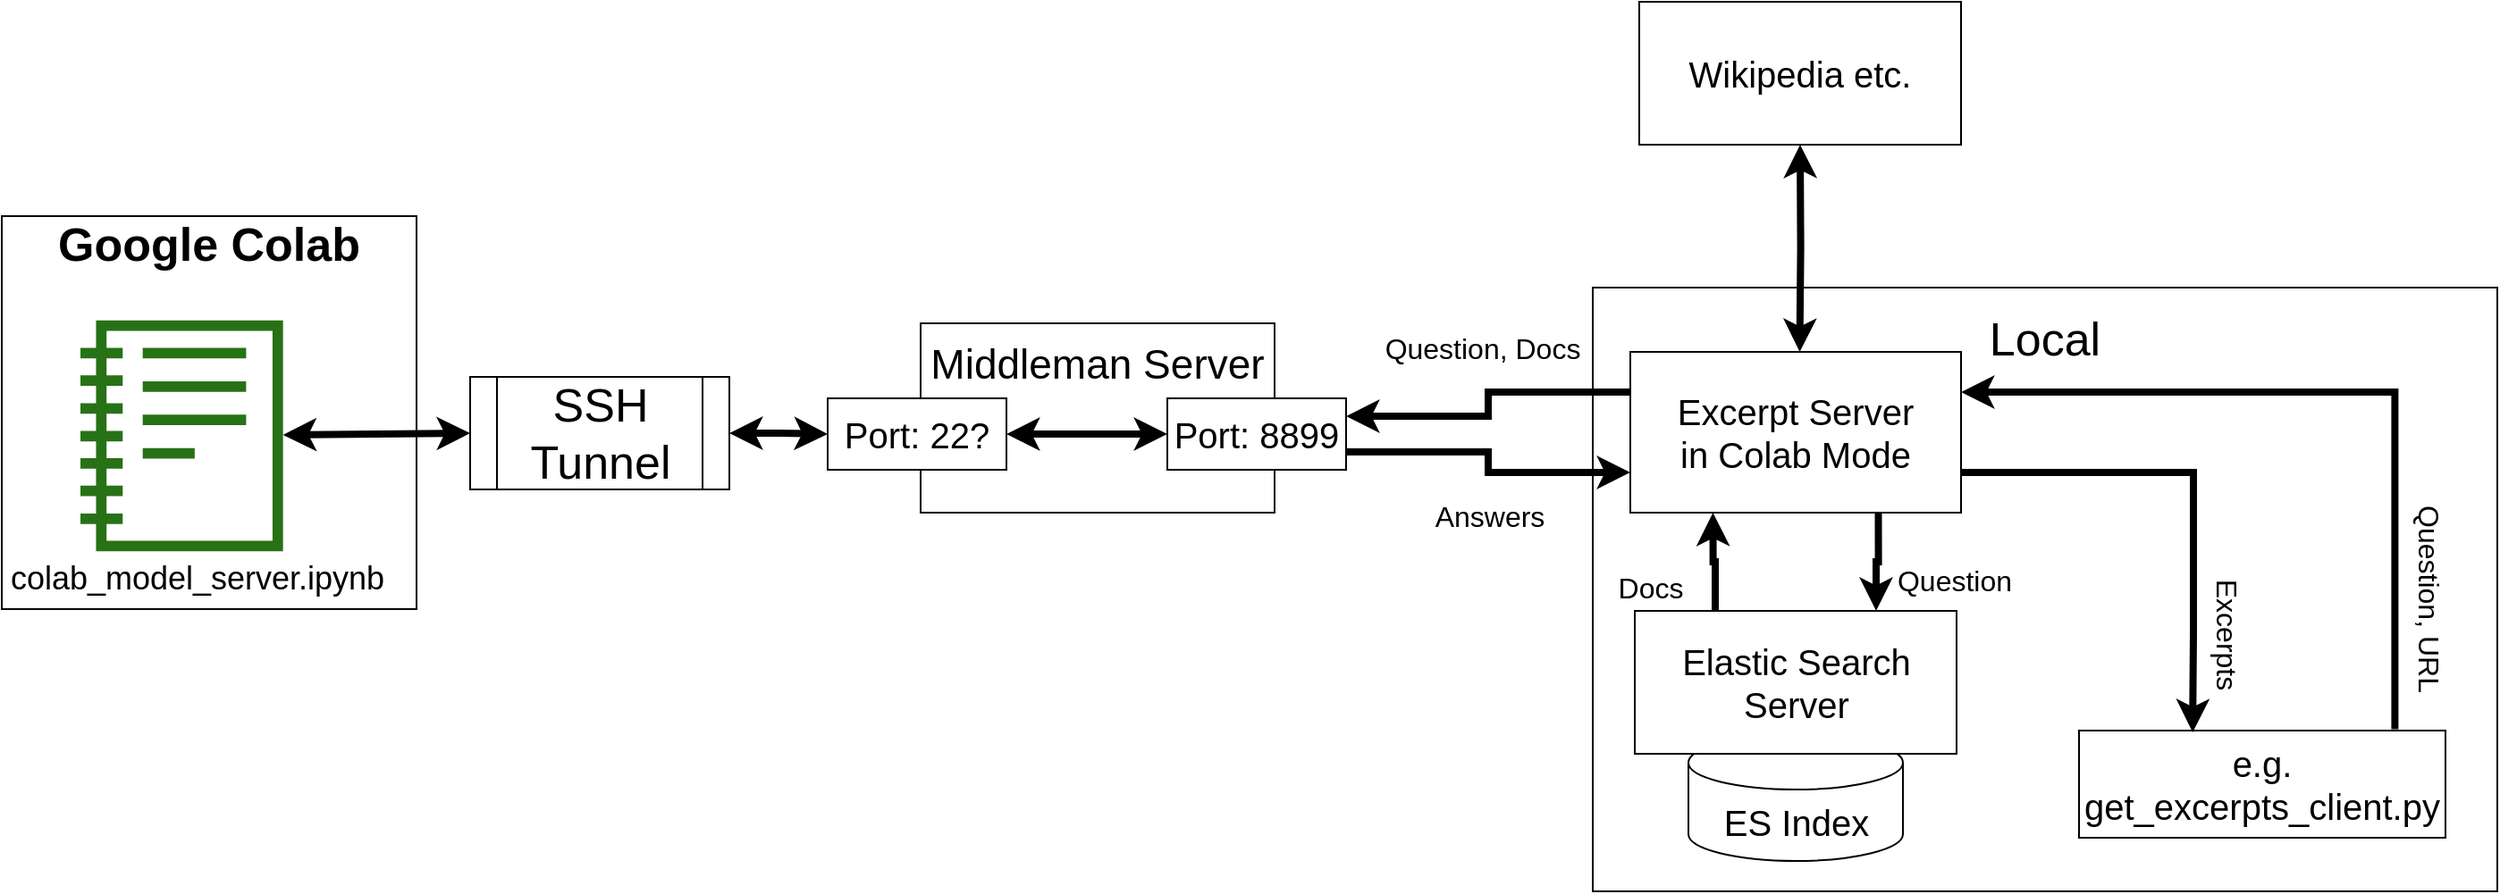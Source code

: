 <mxfile version="13.7.3" type="device"><diagram id="5O3OfccL3fVouuj84rjx" name="Page-1"><mxGraphModel dx="2174" dy="2438" grid="1" gridSize="2" guides="1" tooltips="1" connect="1" arrows="1" fold="1" page="1" pageScale="1" pageWidth="850" pageHeight="1100" math="0" shadow="0"><root><mxCell id="0"/><mxCell id="1" parent="0"/><mxCell id="JvnmTBG_aBn3eZP1Jadz-17" value="Local&lt;br&gt;&lt;br&gt;&lt;br&gt;&lt;br&gt;&lt;br&gt;&lt;br&gt;&lt;br&gt;&lt;br&gt;&lt;br&gt;&lt;br&gt;" style="rounded=0;whiteSpace=wrap;html=1;fontSize=26;" vertex="1" parent="1"><mxGeometry x="1044" y="58" width="506" height="338" as="geometry"/></mxCell><mxCell id="JvnmTBG_aBn3eZP1Jadz-2" value="&lt;span style=&quot;font-size: 26px ; font-weight: 700&quot;&gt;Google Colab&lt;br&gt;&lt;br&gt;&lt;br&gt;&lt;br&gt;&lt;br&gt;&lt;br&gt;&lt;br&gt;&lt;/span&gt;" style="rounded=0;whiteSpace=wrap;html=1;" vertex="1" parent="1"><mxGeometry x="154" y="18" width="232" height="220" as="geometry"/></mxCell><mxCell id="JvnmTBG_aBn3eZP1Jadz-1" value="" style="outlineConnect=0;fontColor=#232F3E;gradientColor=none;fillColor=#277116;strokeColor=none;dashed=0;verticalLabelPosition=bottom;verticalAlign=top;align=center;html=1;fontSize=12;fontStyle=0;aspect=fixed;pointerEvents=1;shape=mxgraph.aws4.notebook;" vertex="1" parent="1"><mxGeometry x="198" y="76" width="113.33" height="130" as="geometry"/></mxCell><mxCell id="JvnmTBG_aBn3eZP1Jadz-4" value="colab_model_server.ipynb&lt;br style=&quot;font-size: 18px;&quot;&gt;" style="text;html=1;align=center;verticalAlign=middle;resizable=0;points=[];autosize=1;fontSize=18;" vertex="1" parent="1"><mxGeometry x="153" y="206" width="220" height="30" as="geometry"/></mxCell><mxCell id="JvnmTBG_aBn3eZP1Jadz-5" value="&lt;font style=&quot;font-size: 23px&quot;&gt;Middleman Server&lt;/font&gt;&lt;br&gt;&lt;br&gt;&lt;br&gt;" style="rounded=0;whiteSpace=wrap;html=1;fontSize=26;" vertex="1" parent="1"><mxGeometry x="668" y="78" width="198" height="106" as="geometry"/></mxCell><mxCell id="JvnmTBG_aBn3eZP1Jadz-8" value="ES Index" style="shape=cylinder3;whiteSpace=wrap;html=1;boundedLbl=1;backgroundOutline=1;size=15;fontSize=20;" vertex="1" parent="1"><mxGeometry x="1097.5" y="309" width="120" height="70" as="geometry"/></mxCell><mxCell id="JvnmTBG_aBn3eZP1Jadz-30" style="edgeStyle=orthogonalEdgeStyle;rounded=0;orthogonalLoop=1;jettySize=auto;html=1;exitX=0.25;exitY=0;exitDx=0;exitDy=0;entryX=0.25;entryY=1;entryDx=0;entryDy=0;startArrow=none;startFill=0;strokeWidth=4;fontSize=23;" edge="1" parent="1" source="JvnmTBG_aBn3eZP1Jadz-9" target="JvnmTBG_aBn3eZP1Jadz-10"><mxGeometry relative="1" as="geometry"/></mxCell><mxCell id="JvnmTBG_aBn3eZP1Jadz-9" value="Elastic Search Server" style="rounded=0;whiteSpace=wrap;html=1;fontSize=20;" vertex="1" parent="1"><mxGeometry x="1067.5" y="239" width="180" height="80" as="geometry"/></mxCell><mxCell id="JvnmTBG_aBn3eZP1Jadz-29" style="edgeStyle=orthogonalEdgeStyle;rounded=0;orthogonalLoop=1;jettySize=auto;html=1;exitX=0.75;exitY=1;exitDx=0;exitDy=0;entryX=0.75;entryY=0;entryDx=0;entryDy=0;startArrow=none;startFill=0;strokeWidth=4;fontSize=23;" edge="1" parent="1" source="JvnmTBG_aBn3eZP1Jadz-10" target="JvnmTBG_aBn3eZP1Jadz-9"><mxGeometry relative="1" as="geometry"/></mxCell><mxCell id="JvnmTBG_aBn3eZP1Jadz-33" style="edgeStyle=orthogonalEdgeStyle;rounded=0;orthogonalLoop=1;jettySize=auto;html=1;exitX=0;exitY=0.25;exitDx=0;exitDy=0;entryX=1;entryY=0.25;entryDx=0;entryDy=0;startArrow=none;startFill=0;strokeWidth=4;fontSize=23;" edge="1" parent="1" source="JvnmTBG_aBn3eZP1Jadz-10" target="JvnmTBG_aBn3eZP1Jadz-23"><mxGeometry relative="1" as="geometry"/></mxCell><mxCell id="JvnmTBG_aBn3eZP1Jadz-39" style="edgeStyle=orthogonalEdgeStyle;rounded=0;orthogonalLoop=1;jettySize=auto;html=1;exitX=0.75;exitY=0;exitDx=0;exitDy=0;entryX=0.5;entryY=1;entryDx=0;entryDy=0;startArrow=classic;startFill=1;strokeWidth=4;fontSize=16;" edge="1" parent="1" target="JvnmTBG_aBn3eZP1Jadz-38"><mxGeometry relative="1" as="geometry"><mxPoint x="1159.75" y="94" as="sourcePoint"/></mxGeometry></mxCell><mxCell id="JvnmTBG_aBn3eZP1Jadz-10" value="Excerpt Server&lt;br&gt;in Colab Mode" style="rounded=0;whiteSpace=wrap;html=1;fontSize=20;" vertex="1" parent="1"><mxGeometry x="1065" y="94" width="185" height="90" as="geometry"/></mxCell><mxCell id="JvnmTBG_aBn3eZP1Jadz-26" style="edgeStyle=orthogonalEdgeStyle;rounded=0;orthogonalLoop=1;jettySize=auto;html=1;exitX=0.862;exitY=-0.012;exitDx=0;exitDy=0;entryX=1;entryY=0.25;entryDx=0;entryDy=0;startArrow=none;startFill=0;strokeWidth=4;fontSize=26;exitPerimeter=0;" edge="1" parent="1" source="JvnmTBG_aBn3eZP1Jadz-18" target="JvnmTBG_aBn3eZP1Jadz-10"><mxGeometry relative="1" as="geometry"><Array as="points"><mxPoint x="1493" y="117"/></Array></mxGeometry></mxCell><mxCell id="JvnmTBG_aBn3eZP1Jadz-18" value="e.g. get_excerpts_client.py" style="rounded=0;whiteSpace=wrap;html=1;fontSize=20;" vertex="1" parent="1"><mxGeometry x="1316" y="306" width="205" height="60" as="geometry"/></mxCell><mxCell id="JvnmTBG_aBn3eZP1Jadz-24" value="" style="edgeStyle=orthogonalEdgeStyle;rounded=0;orthogonalLoop=1;jettySize=auto;html=1;startArrow=classic;startFill=1;strokeWidth=4;fontSize=26;" edge="1" parent="1" source="JvnmTBG_aBn3eZP1Jadz-41" target="JvnmTBG_aBn3eZP1Jadz-23"><mxGeometry relative="1" as="geometry"/></mxCell><mxCell id="JvnmTBG_aBn3eZP1Jadz-20" value="SSH Tunnel" style="shape=process;whiteSpace=wrap;html=1;backgroundOutline=1;fontSize=26;" vertex="1" parent="1"><mxGeometry x="416" y="108" width="145" height="63" as="geometry"/></mxCell><mxCell id="JvnmTBG_aBn3eZP1Jadz-21" value="" style="endArrow=classic;html=1;strokeWidth=4;fontSize=26;entryX=0;entryY=0.5;entryDx=0;entryDy=0;startArrow=classic;startFill=1;" edge="1" parent="1" source="JvnmTBG_aBn3eZP1Jadz-1" target="JvnmTBG_aBn3eZP1Jadz-20"><mxGeometry width="50" height="50" relative="1" as="geometry"><mxPoint x="372" y="95" as="sourcePoint"/><mxPoint x="422" y="45" as="targetPoint"/></mxGeometry></mxCell><mxCell id="JvnmTBG_aBn3eZP1Jadz-34" style="edgeStyle=orthogonalEdgeStyle;rounded=0;orthogonalLoop=1;jettySize=auto;html=1;exitX=1;exitY=0.75;exitDx=0;exitDy=0;entryX=0;entryY=0.75;entryDx=0;entryDy=0;startArrow=none;startFill=0;strokeWidth=4;fontSize=23;" edge="1" parent="1" source="JvnmTBG_aBn3eZP1Jadz-23" target="JvnmTBG_aBn3eZP1Jadz-10"><mxGeometry relative="1" as="geometry"/></mxCell><mxCell id="JvnmTBG_aBn3eZP1Jadz-23" value="Port: 8899" style="rounded=0;whiteSpace=wrap;html=1;fontSize=20;" vertex="1" parent="1"><mxGeometry x="806" y="120" width="100" height="40" as="geometry"/></mxCell><mxCell id="JvnmTBG_aBn3eZP1Jadz-27" value="&lt;font style=&quot;font-size: 16px&quot;&gt;Question, URL&lt;/font&gt;" style="text;html=1;align=center;verticalAlign=middle;resizable=0;points=[];autosize=1;fontSize=23;rotation=90;" vertex="1" parent="1"><mxGeometry x="1454" y="212" width="120" height="40" as="geometry"/></mxCell><mxCell id="JvnmTBG_aBn3eZP1Jadz-28" value="&lt;font style=&quot;font-size: 16px&quot;&gt;Question, Docs&lt;/font&gt;" style="text;html=1;align=center;verticalAlign=middle;resizable=0;points=[];autosize=1;fontSize=23;" vertex="1" parent="1"><mxGeometry x="922" y="70" width="120" height="40" as="geometry"/></mxCell><mxCell id="JvnmTBG_aBn3eZP1Jadz-31" value="&lt;font style=&quot;font-size: 16px&quot;&gt;Question&lt;/font&gt;" style="text;html=1;align=center;verticalAlign=middle;resizable=0;points=[];autosize=1;fontSize=23;" vertex="1" parent="1"><mxGeometry x="1208" y="202" width="76" height="36" as="geometry"/></mxCell><mxCell id="JvnmTBG_aBn3eZP1Jadz-32" value="&lt;font style=&quot;font-size: 16px&quot;&gt;Docs&lt;/font&gt;" style="text;html=1;align=center;verticalAlign=middle;resizable=0;points=[];autosize=1;fontSize=23;" vertex="1" parent="1"><mxGeometry x="1052" y="206" width="48" height="36" as="geometry"/></mxCell><mxCell id="JvnmTBG_aBn3eZP1Jadz-35" value="Answers" style="text;html=1;align=center;verticalAlign=middle;resizable=0;points=[];autosize=1;fontSize=16;" vertex="1" parent="1"><mxGeometry x="950" y="174" width="72" height="24" as="geometry"/></mxCell><mxCell id="JvnmTBG_aBn3eZP1Jadz-36" style="edgeStyle=orthogonalEdgeStyle;rounded=0;orthogonalLoop=1;jettySize=auto;html=1;exitX=1;exitY=0.75;exitDx=0;exitDy=0;entryX=0.31;entryY=0.016;entryDx=0;entryDy=0;startArrow=none;startFill=0;strokeWidth=4;fontSize=16;entryPerimeter=0;" edge="1" parent="1" source="JvnmTBG_aBn3eZP1Jadz-10" target="JvnmTBG_aBn3eZP1Jadz-18"><mxGeometry relative="1" as="geometry"><Array as="points"><mxPoint x="1380" y="162"/><mxPoint x="1380" y="252"/></Array></mxGeometry></mxCell><mxCell id="JvnmTBG_aBn3eZP1Jadz-37" value="&lt;font style=&quot;font-size: 16px&quot;&gt;Excerpts&lt;/font&gt;" style="text;html=1;align=center;verticalAlign=middle;resizable=0;points=[];autosize=1;fontSize=23;rotation=90;" vertex="1" parent="1"><mxGeometry x="1364" y="234" width="74" height="36" as="geometry"/></mxCell><mxCell id="JvnmTBG_aBn3eZP1Jadz-38" value="Wikipedia etc." style="rounded=0;whiteSpace=wrap;html=1;fontSize=20;" vertex="1" parent="1"><mxGeometry x="1070" y="-102" width="180" height="80" as="geometry"/></mxCell><mxCell id="JvnmTBG_aBn3eZP1Jadz-41" value="Port: 22?" style="rounded=0;whiteSpace=wrap;html=1;fontSize=20;" vertex="1" parent="1"><mxGeometry x="616" y="120" width="100" height="40" as="geometry"/></mxCell><mxCell id="JvnmTBG_aBn3eZP1Jadz-42" value="" style="edgeStyle=orthogonalEdgeStyle;rounded=0;orthogonalLoop=1;jettySize=auto;html=1;startArrow=classic;startFill=1;strokeWidth=4;fontSize=26;" edge="1" parent="1" source="JvnmTBG_aBn3eZP1Jadz-20" target="JvnmTBG_aBn3eZP1Jadz-41"><mxGeometry relative="1" as="geometry"><mxPoint x="615" y="138" as="sourcePoint"/><mxPoint x="762" y="138" as="targetPoint"/></mxGeometry></mxCell></root></mxGraphModel></diagram></mxfile>